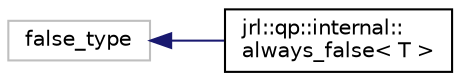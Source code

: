 digraph "Graphical Class Hierarchy"
{
 // LATEX_PDF_SIZE
  edge [fontname="Helvetica",fontsize="10",labelfontname="Helvetica",labelfontsize="10"];
  node [fontname="Helvetica",fontsize="10",shape=record];
  rankdir="LR";
  Node30 [label="false_type",height=0.2,width=0.4,color="grey75", fillcolor="white", style="filled",tooltip=" "];
  Node30 -> Node0 [dir="back",color="midnightblue",fontsize="10",style="solid",fontname="Helvetica"];
  Node0 [label="jrl::qp::internal::\lalways_false\< T \>",height=0.2,width=0.4,color="black", fillcolor="white", style="filled",URL="$classjrl_1_1qp_1_1internal_1_1always__false.html",tooltip=" "];
}
